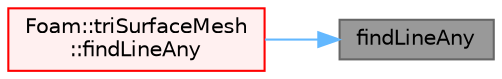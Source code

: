 digraph "findLineAny"
{
 // LATEX_PDF_SIZE
  bgcolor="transparent";
  edge [fontname=Helvetica,fontsize=10,labelfontname=Helvetica,labelfontsize=10];
  node [fontname=Helvetica,fontsize=10,shape=box,height=0.2,width=0.4];
  rankdir="RL";
  Node1 [id="Node000001",label="findLineAny",height=0.2,width=0.4,color="gray40", fillcolor="grey60", style="filled", fontcolor="black",tooltip=" "];
  Node1 -> Node2 [id="edge1_Node000001_Node000002",dir="back",color="steelblue1",style="solid",tooltip=" "];
  Node2 [id="Node000002",label="Foam::triSurfaceMesh\l::findLineAny",height=0.2,width=0.4,color="red", fillcolor="#FFF0F0", style="filled",URL="$classFoam_1_1triSurfaceMesh.html#a3cb961eda9c4705631ac1b5b1ca29b97",tooltip=" "];
}
